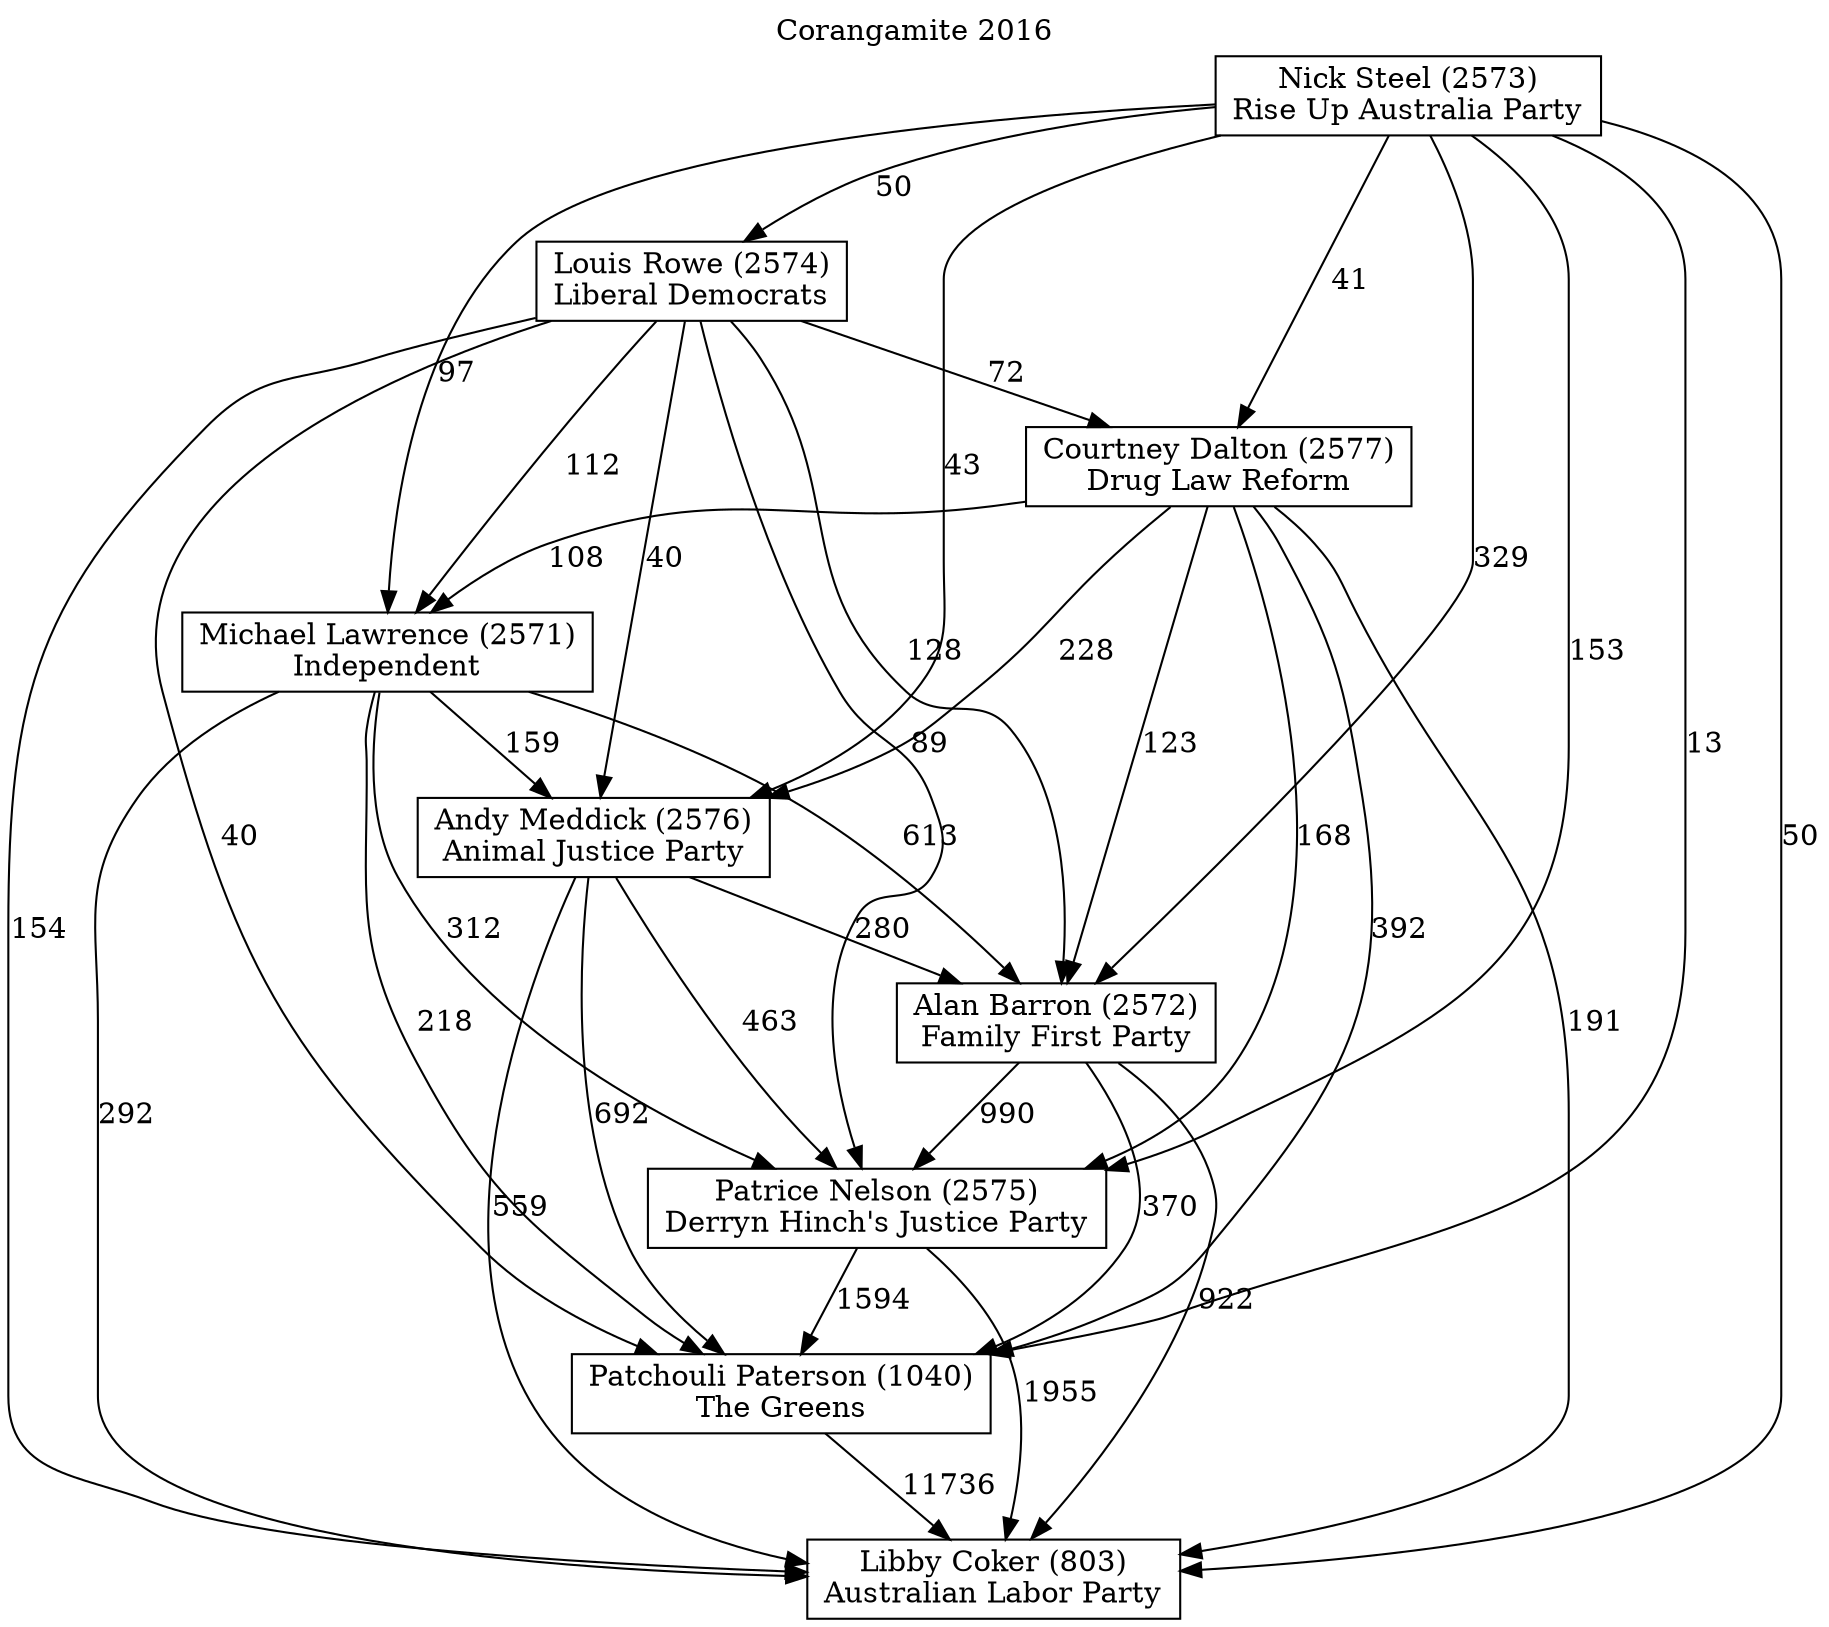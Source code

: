 // House preference flow
digraph "Libby Coker (803)_Corangamite_2016" {
	graph [label="Corangamite 2016" labelloc=t mclimit=10]
	node [shape=box]
	"Libby Coker (803)" [label="Libby Coker (803)
Australian Labor Party"]
	"Patchouli Paterson (1040)" [label="Patchouli Paterson (1040)
The Greens"]
	"Patrice Nelson (2575)" [label="Patrice Nelson (2575)
Derryn Hinch's Justice Party"]
	"Alan Barron (2572)" [label="Alan Barron (2572)
Family First Party"]
	"Andy Meddick (2576)" [label="Andy Meddick (2576)
Animal Justice Party"]
	"Michael Lawrence (2571)" [label="Michael Lawrence (2571)
Independent"]
	"Courtney Dalton (2577)" [label="Courtney Dalton (2577)
Drug Law Reform"]
	"Louis Rowe (2574)" [label="Louis Rowe (2574)
Liberal Democrats"]
	"Nick Steel (2573)" [label="Nick Steel (2573)
Rise Up Australia Party"]
	"Patchouli Paterson (1040)" -> "Libby Coker (803)" [label=11736]
	"Patrice Nelson (2575)" -> "Patchouli Paterson (1040)" [label=1594]
	"Alan Barron (2572)" -> "Patrice Nelson (2575)" [label=990]
	"Andy Meddick (2576)" -> "Alan Barron (2572)" [label=280]
	"Michael Lawrence (2571)" -> "Andy Meddick (2576)" [label=159]
	"Courtney Dalton (2577)" -> "Michael Lawrence (2571)" [label=108]
	"Louis Rowe (2574)" -> "Courtney Dalton (2577)" [label=72]
	"Nick Steel (2573)" -> "Louis Rowe (2574)" [label=50]
	"Patrice Nelson (2575)" -> "Libby Coker (803)" [label=1955]
	"Alan Barron (2572)" -> "Libby Coker (803)" [label=922]
	"Andy Meddick (2576)" -> "Libby Coker (803)" [label=559]
	"Michael Lawrence (2571)" -> "Libby Coker (803)" [label=292]
	"Courtney Dalton (2577)" -> "Libby Coker (803)" [label=191]
	"Louis Rowe (2574)" -> "Libby Coker (803)" [label=154]
	"Nick Steel (2573)" -> "Libby Coker (803)" [label=50]
	"Nick Steel (2573)" -> "Courtney Dalton (2577)" [label=41]
	"Louis Rowe (2574)" -> "Michael Lawrence (2571)" [label=112]
	"Nick Steel (2573)" -> "Michael Lawrence (2571)" [label=97]
	"Courtney Dalton (2577)" -> "Andy Meddick (2576)" [label=228]
	"Louis Rowe (2574)" -> "Andy Meddick (2576)" [label=40]
	"Nick Steel (2573)" -> "Andy Meddick (2576)" [label=43]
	"Michael Lawrence (2571)" -> "Alan Barron (2572)" [label=613]
	"Courtney Dalton (2577)" -> "Alan Barron (2572)" [label=123]
	"Louis Rowe (2574)" -> "Alan Barron (2572)" [label=128]
	"Nick Steel (2573)" -> "Alan Barron (2572)" [label=329]
	"Andy Meddick (2576)" -> "Patrice Nelson (2575)" [label=463]
	"Michael Lawrence (2571)" -> "Patrice Nelson (2575)" [label=312]
	"Courtney Dalton (2577)" -> "Patrice Nelson (2575)" [label=168]
	"Louis Rowe (2574)" -> "Patrice Nelson (2575)" [label=89]
	"Nick Steel (2573)" -> "Patrice Nelson (2575)" [label=153]
	"Alan Barron (2572)" -> "Patchouli Paterson (1040)" [label=370]
	"Andy Meddick (2576)" -> "Patchouli Paterson (1040)" [label=692]
	"Michael Lawrence (2571)" -> "Patchouli Paterson (1040)" [label=218]
	"Courtney Dalton (2577)" -> "Patchouli Paterson (1040)" [label=392]
	"Louis Rowe (2574)" -> "Patchouli Paterson (1040)" [label=40]
	"Nick Steel (2573)" -> "Patchouli Paterson (1040)" [label=13]
}
